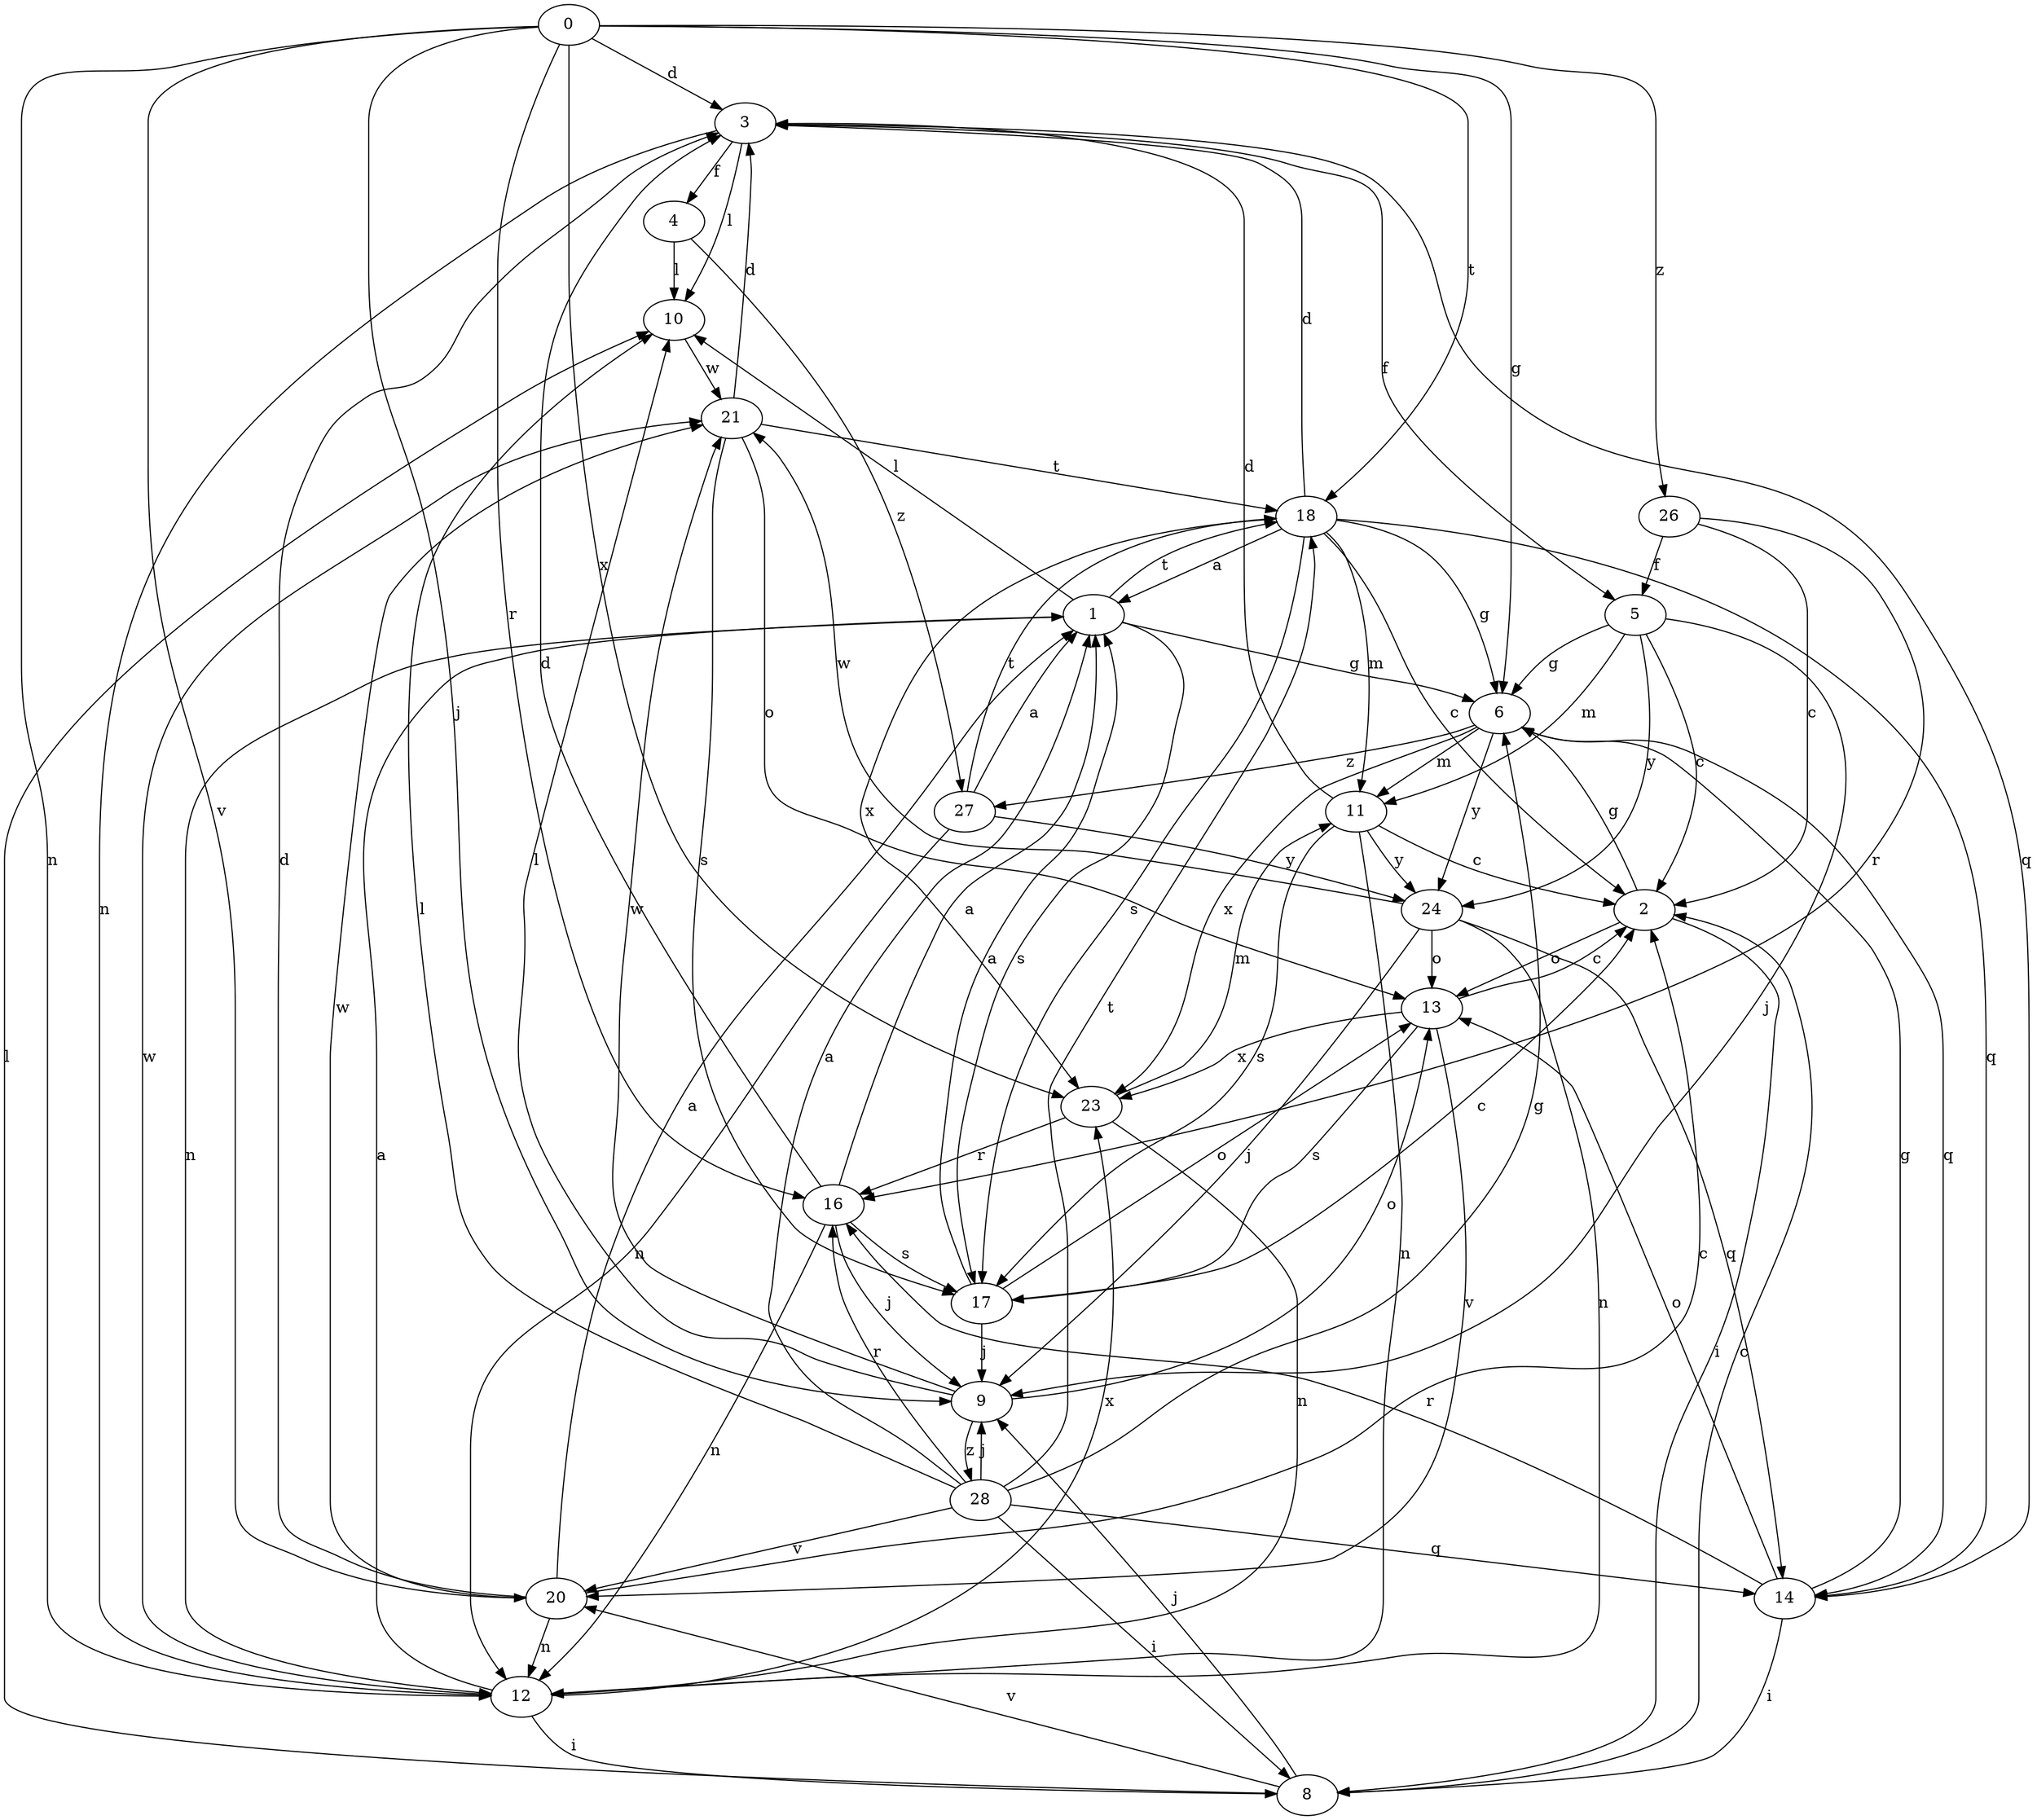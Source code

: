 strict digraph  {
0;
1;
2;
3;
4;
5;
6;
8;
9;
10;
11;
12;
13;
14;
16;
17;
18;
20;
21;
23;
24;
26;
27;
28;
0 -> 3  [label=d];
0 -> 6  [label=g];
0 -> 9  [label=j];
0 -> 12  [label=n];
0 -> 16  [label=r];
0 -> 18  [label=t];
0 -> 20  [label=v];
0 -> 23  [label=x];
0 -> 26  [label=z];
1 -> 6  [label=g];
1 -> 10  [label=l];
1 -> 12  [label=n];
1 -> 17  [label=s];
1 -> 18  [label=t];
2 -> 6  [label=g];
2 -> 8  [label=i];
2 -> 13  [label=o];
3 -> 4  [label=f];
3 -> 5  [label=f];
3 -> 10  [label=l];
3 -> 12  [label=n];
3 -> 14  [label=q];
4 -> 10  [label=l];
4 -> 27  [label=z];
5 -> 2  [label=c];
5 -> 6  [label=g];
5 -> 9  [label=j];
5 -> 11  [label=m];
5 -> 24  [label=y];
6 -> 11  [label=m];
6 -> 14  [label=q];
6 -> 23  [label=x];
6 -> 24  [label=y];
6 -> 27  [label=z];
8 -> 2  [label=c];
8 -> 9  [label=j];
8 -> 10  [label=l];
8 -> 20  [label=v];
9 -> 10  [label=l];
9 -> 13  [label=o];
9 -> 21  [label=w];
9 -> 28  [label=z];
10 -> 21  [label=w];
11 -> 2  [label=c];
11 -> 3  [label=d];
11 -> 12  [label=n];
11 -> 17  [label=s];
11 -> 24  [label=y];
12 -> 1  [label=a];
12 -> 8  [label=i];
12 -> 21  [label=w];
12 -> 23  [label=x];
13 -> 2  [label=c];
13 -> 17  [label=s];
13 -> 20  [label=v];
13 -> 23  [label=x];
14 -> 6  [label=g];
14 -> 8  [label=i];
14 -> 13  [label=o];
14 -> 16  [label=r];
16 -> 1  [label=a];
16 -> 3  [label=d];
16 -> 9  [label=j];
16 -> 12  [label=n];
16 -> 17  [label=s];
17 -> 1  [label=a];
17 -> 2  [label=c];
17 -> 9  [label=j];
17 -> 13  [label=o];
18 -> 1  [label=a];
18 -> 2  [label=c];
18 -> 3  [label=d];
18 -> 6  [label=g];
18 -> 11  [label=m];
18 -> 14  [label=q];
18 -> 17  [label=s];
18 -> 23  [label=x];
20 -> 1  [label=a];
20 -> 2  [label=c];
20 -> 3  [label=d];
20 -> 12  [label=n];
20 -> 21  [label=w];
21 -> 3  [label=d];
21 -> 13  [label=o];
21 -> 17  [label=s];
21 -> 18  [label=t];
23 -> 11  [label=m];
23 -> 12  [label=n];
23 -> 16  [label=r];
24 -> 9  [label=j];
24 -> 12  [label=n];
24 -> 13  [label=o];
24 -> 14  [label=q];
24 -> 21  [label=w];
26 -> 2  [label=c];
26 -> 5  [label=f];
26 -> 16  [label=r];
27 -> 1  [label=a];
27 -> 12  [label=n];
27 -> 18  [label=t];
27 -> 24  [label=y];
28 -> 1  [label=a];
28 -> 6  [label=g];
28 -> 8  [label=i];
28 -> 9  [label=j];
28 -> 10  [label=l];
28 -> 14  [label=q];
28 -> 16  [label=r];
28 -> 18  [label=t];
28 -> 20  [label=v];
}
